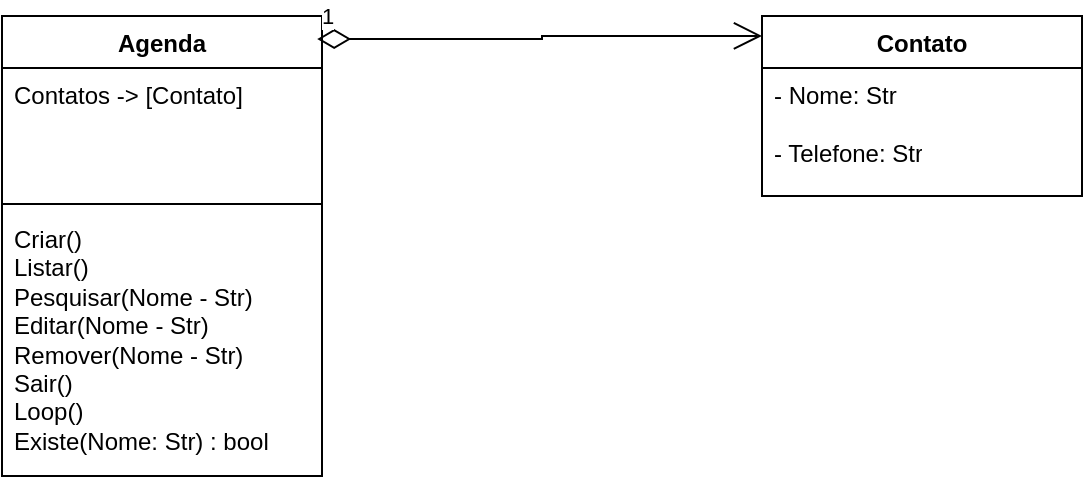 <mxfile version="26.2.5">
  <diagram name="Página-1" id="2qnP0dduen25vn1TyFO0">
    <mxGraphModel dx="1142" dy="662" grid="1" gridSize="10" guides="1" tooltips="1" connect="1" arrows="1" fold="1" page="1" pageScale="1" pageWidth="827" pageHeight="1169" math="0" shadow="0">
      <root>
        <mxCell id="0" />
        <mxCell id="1" parent="0" />
        <mxCell id="XqpjQX-0vQbm_1OPQOAR-4" value="Contato" style="swimlane;fontStyle=1;align=center;verticalAlign=top;childLayout=stackLayout;horizontal=1;startSize=26;horizontalStack=0;resizeParent=1;resizeParentMax=0;resizeLast=0;collapsible=1;marginBottom=0;whiteSpace=wrap;html=1;" vertex="1" parent="1">
          <mxGeometry x="510" y="160" width="160" height="90" as="geometry" />
        </mxCell>
        <mxCell id="XqpjQX-0vQbm_1OPQOAR-5" value="&lt;div&gt;- Nome: Str &lt;br&gt;&lt;/div&gt;&lt;div&gt;&lt;br&gt;&lt;/div&gt;- Telefone: Str" style="text;strokeColor=none;fillColor=none;align=left;verticalAlign=top;spacingLeft=4;spacingRight=4;overflow=hidden;rotatable=0;points=[[0,0.5],[1,0.5]];portConstraint=eastwest;whiteSpace=wrap;html=1;" vertex="1" parent="XqpjQX-0vQbm_1OPQOAR-4">
          <mxGeometry y="26" width="160" height="64" as="geometry" />
        </mxCell>
        <mxCell id="XqpjQX-0vQbm_1OPQOAR-8" value="Agenda" style="swimlane;fontStyle=1;align=center;verticalAlign=top;childLayout=stackLayout;horizontal=1;startSize=26;horizontalStack=0;resizeParent=1;resizeParentMax=0;resizeLast=0;collapsible=1;marginBottom=0;whiteSpace=wrap;html=1;" vertex="1" parent="1">
          <mxGeometry x="130" y="160" width="160" height="230" as="geometry" />
        </mxCell>
        <mxCell id="XqpjQX-0vQbm_1OPQOAR-9" value="Contatos -&amp;gt; [Contato]" style="text;strokeColor=none;fillColor=none;align=left;verticalAlign=top;spacingLeft=4;spacingRight=4;overflow=hidden;rotatable=0;points=[[0,0.5],[1,0.5]];portConstraint=eastwest;whiteSpace=wrap;html=1;" vertex="1" parent="XqpjQX-0vQbm_1OPQOAR-8">
          <mxGeometry y="26" width="160" height="64" as="geometry" />
        </mxCell>
        <mxCell id="XqpjQX-0vQbm_1OPQOAR-10" value="" style="line;strokeWidth=1;fillColor=none;align=left;verticalAlign=middle;spacingTop=-1;spacingLeft=3;spacingRight=3;rotatable=0;labelPosition=right;points=[];portConstraint=eastwest;strokeColor=inherit;" vertex="1" parent="XqpjQX-0vQbm_1OPQOAR-8">
          <mxGeometry y="90" width="160" height="8" as="geometry" />
        </mxCell>
        <mxCell id="XqpjQX-0vQbm_1OPQOAR-11" value="&lt;div&gt;Criar()&lt;/div&gt;&lt;div&gt;Listar()&lt;/div&gt;&lt;div&gt;Pesquisar(Nome - Str)&lt;/div&gt;&lt;div&gt;Editar(Nome - Str)&lt;/div&gt;&lt;div&gt;Remover(Nome - Str)&lt;/div&gt;&lt;div&gt;Sair()&lt;/div&gt;&lt;div&gt;Loop()&lt;/div&gt;&lt;div&gt;Existe(Nome: Str) : bool&lt;/div&gt;" style="text;strokeColor=none;fillColor=none;align=left;verticalAlign=top;spacingLeft=4;spacingRight=4;overflow=hidden;rotatable=0;points=[[0,0.5],[1,0.5]];portConstraint=eastwest;whiteSpace=wrap;html=1;" vertex="1" parent="XqpjQX-0vQbm_1OPQOAR-8">
          <mxGeometry y="98" width="160" height="132" as="geometry" />
        </mxCell>
        <mxCell id="XqpjQX-0vQbm_1OPQOAR-13" value="1" style="endArrow=open;html=1;endSize=12;startArrow=diamondThin;startSize=14;startFill=0;edgeStyle=orthogonalEdgeStyle;align=left;verticalAlign=bottom;rounded=0;entryX=0;entryY=0.111;entryDx=0;entryDy=0;entryPerimeter=0;exitX=0.985;exitY=0.05;exitDx=0;exitDy=0;exitPerimeter=0;" edge="1" parent="1" source="XqpjQX-0vQbm_1OPQOAR-8" target="XqpjQX-0vQbm_1OPQOAR-4">
          <mxGeometry x="-1" y="3" relative="1" as="geometry">
            <mxPoint x="310" y="170" as="sourcePoint" />
            <mxPoint x="450" y="170" as="targetPoint" />
          </mxGeometry>
        </mxCell>
      </root>
    </mxGraphModel>
  </diagram>
</mxfile>
